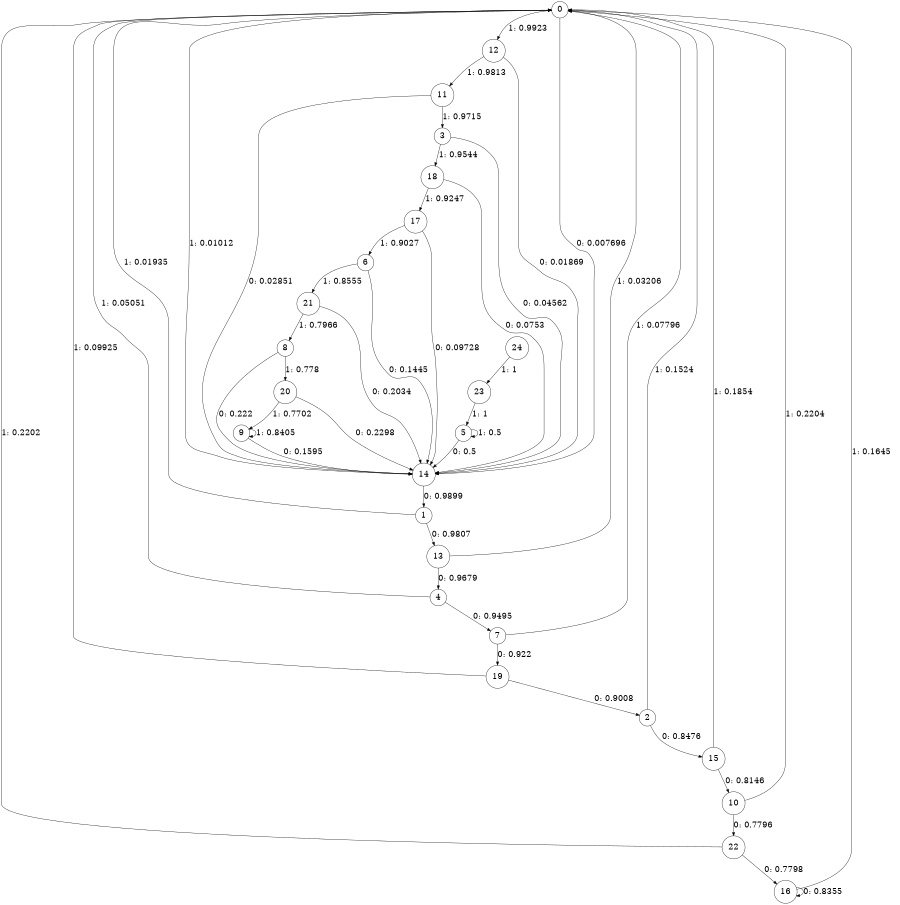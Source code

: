 digraph "ch3_random_source_L13" {
size = "6,8.5";
ratio = "fill";
node [shape = circle];
node [fontsize = 24];
edge [fontsize = 24];
0 -> 14 [label = "0: 0.007696  "];
0 -> 12 [label = "1: 0.9923   "];
1 -> 13 [label = "0: 0.9807   "];
1 -> 0 [label = "1: 0.01935  "];
2 -> 15 [label = "0: 0.8476   "];
2 -> 0 [label = "1: 0.1524   "];
3 -> 14 [label = "0: 0.04562  "];
3 -> 18 [label = "1: 0.9544   "];
4 -> 7 [label = "0: 0.9495   "];
4 -> 0 [label = "1: 0.05051  "];
5 -> 14 [label = "0: 0.5      "];
5 -> 5 [label = "1: 0.5      "];
6 -> 14 [label = "0: 0.1445   "];
6 -> 21 [label = "1: 0.8555   "];
7 -> 19 [label = "0: 0.922    "];
7 -> 0 [label = "1: 0.07796  "];
8 -> 14 [label = "0: 0.222    "];
8 -> 20 [label = "1: 0.778    "];
9 -> 14 [label = "0: 0.1595   "];
9 -> 9 [label = "1: 0.8405   "];
10 -> 22 [label = "0: 0.7796   "];
10 -> 0 [label = "1: 0.2204   "];
11 -> 14 [label = "0: 0.02851  "];
11 -> 3 [label = "1: 0.9715   "];
12 -> 14 [label = "0: 0.01869  "];
12 -> 11 [label = "1: 0.9813   "];
13 -> 4 [label = "0: 0.9679   "];
13 -> 0 [label = "1: 0.03206  "];
14 -> 1 [label = "0: 0.9899   "];
14 -> 0 [label = "1: 0.01012  "];
15 -> 10 [label = "0: 0.8146   "];
15 -> 0 [label = "1: 0.1854   "];
16 -> 16 [label = "0: 0.8355   "];
16 -> 0 [label = "1: 0.1645   "];
17 -> 14 [label = "0: 0.09728  "];
17 -> 6 [label = "1: 0.9027   "];
18 -> 14 [label = "0: 0.0753   "];
18 -> 17 [label = "1: 0.9247   "];
19 -> 2 [label = "0: 0.9008   "];
19 -> 0 [label = "1: 0.09925  "];
20 -> 14 [label = "0: 0.2298   "];
20 -> 9 [label = "1: 0.7702   "];
21 -> 14 [label = "0: 0.2034   "];
21 -> 8 [label = "1: 0.7966   "];
22 -> 16 [label = "0: 0.7798   "];
22 -> 0 [label = "1: 0.2202   "];
23 -> 5 [label = "1: 1        "];
24 -> 23 [label = "1: 1        "];
}